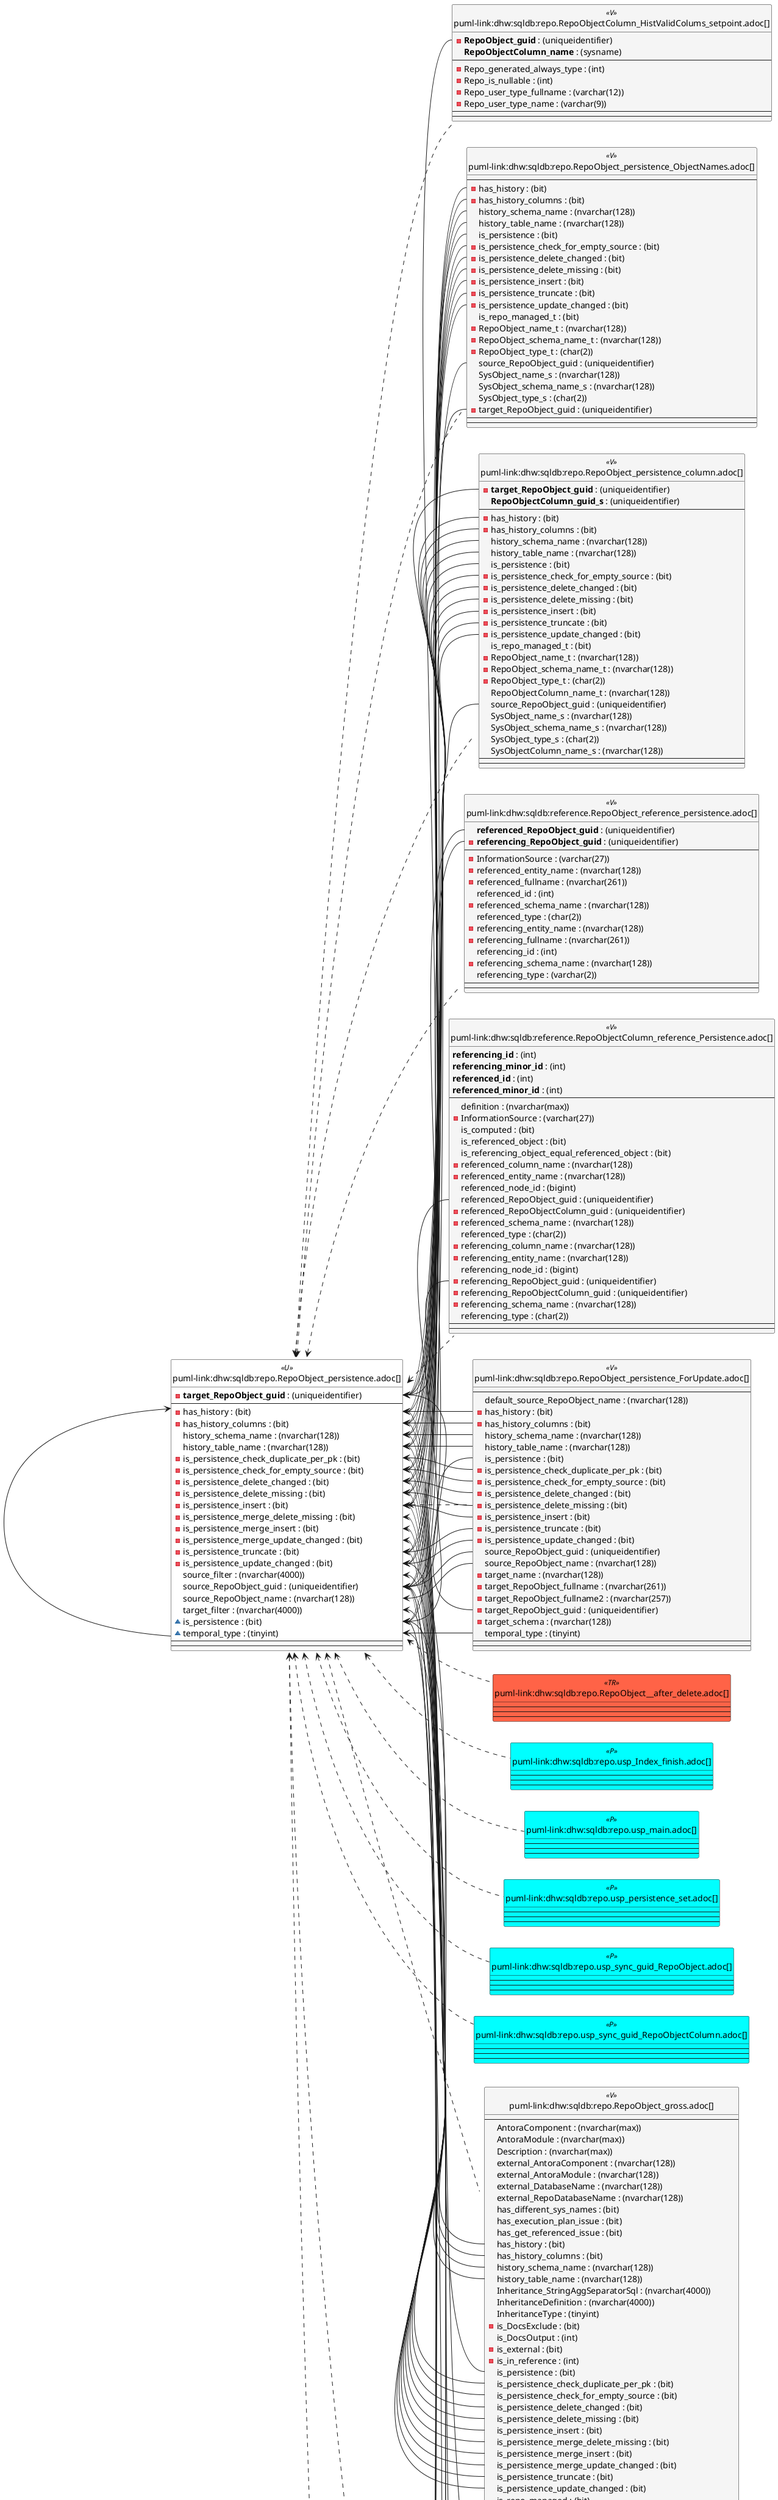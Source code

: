 @startuml
left to right direction
'top to bottom direction
hide circle
'avoide "." issues:
set namespaceSeparator none


skinparam class {
  BackgroundColor White
  BackgroundColor<<FN>> Yellow
  BackgroundColor<<FS>> Yellow
  BackgroundColor<<FT>> LightGray
  BackgroundColor<<IF>> Yellow
  BackgroundColor<<IS>> Yellow
  BackgroundColor<<P>> Aqua
  BackgroundColor<<PC>> Aqua
  BackgroundColor<<SN>> Yellow
  BackgroundColor<<SO>> SlateBlue
  BackgroundColor<<TF>> LightGray
  BackgroundColor<<TR>> Tomato
  BackgroundColor<<U>> White
  BackgroundColor<<V>> WhiteSmoke
  BackgroundColor<<X>> Aqua
  BackgroundColor<<external>> AliceBlue
}


entity "puml-link:dhw:sqldb:reference.RepoObject_reference_persistence.adoc[]" as reference.RepoObject_reference_persistence << V >> {
  **referenced_RepoObject_guid** : (uniqueidentifier)
  - **referencing_RepoObject_guid** : (uniqueidentifier)
  --
  - InformationSource : (varchar(27))
  - referenced_entity_name : (nvarchar(128))
  - referenced_fullname : (nvarchar(261))
  referenced_id : (int)
  - referenced_schema_name : (nvarchar(128))
  referenced_type : (char(2))
  - referencing_entity_name : (nvarchar(128))
  - referencing_fullname : (nvarchar(261))
  referencing_id : (int)
  - referencing_schema_name : (nvarchar(128))
  referencing_type : (varchar(2))
  --
  --
}

entity "puml-link:dhw:sqldb:reference.RepoObject_reference_T_bidirectional.adoc[]" as reference.RepoObject_reference_T_bidirectional << V >> {
  --
  referenced_entity_name : (nvarchar(128))
  - referenced_fullname : (nvarchar(261))
  - referenced_fullname2 : (nvarchar(257))
  referenced_is_persistence : (bit)
  - referenced_RepoObject_guid : (uniqueidentifier)
  referenced_schema_name : (nvarchar(128))
  referenced_source_RepoObject_guid : (uniqueidentifier)
  referenced_type : (char(2))
  referencing_entity_name : (nvarchar(128))
  - referencing_fullname : (nvarchar(261))
  - referencing_fullname2 : (nvarchar(257))
  referencing_is_persistence : (bit)
  - referencing_RepoObject_guid : (uniqueidentifier)
  referencing_schema_name : (nvarchar(128))
  referencing_source_RepoObject_guid : (uniqueidentifier)
  referencing_type : (varchar(2))
  --
  --
}

entity "puml-link:dhw:sqldb:reference.RepoObjectColumn_reference_Persistence.adoc[]" as reference.RepoObjectColumn_reference_Persistence << V >> {
  **referencing_id** : (int)
  **referencing_minor_id** : (int)
  **referenced_id** : (int)
  **referenced_minor_id** : (int)
  --
  definition : (nvarchar(max))
  - InformationSource : (varchar(27))
  is_computed : (bit)
  is_referenced_object : (bit)
  is_referencing_object_equal_referenced_object : (bit)
  - referenced_column_name : (nvarchar(128))
  - referenced_entity_name : (nvarchar(128))
  referenced_node_id : (bigint)
  referenced_RepoObject_guid : (uniqueidentifier)
  - referenced_RepoObjectColumn_guid : (uniqueidentifier)
  - referenced_schema_name : (nvarchar(128))
  referenced_type : (char(2))
  - referencing_column_name : (nvarchar(128))
  - referencing_entity_name : (nvarchar(128))
  referencing_node_id : (bigint)
  - referencing_RepoObject_guid : (uniqueidentifier)
  - referencing_RepoObjectColumn_guid : (uniqueidentifier)
  - referencing_schema_name : (nvarchar(128))
  referencing_type : (char(2))
  --
  --
}

entity "puml-link:dhw:sqldb:repo.RepoObject__after_delete.adoc[]" as repo.RepoObject__after_delete << TR >> {
  --
  --
  --
}

entity "puml-link:dhw:sqldb:repo.RepoObject_gross.adoc[]" as repo.RepoObject_gross << V >> {
  --
  AntoraComponent : (nvarchar(max))
  AntoraModule : (nvarchar(max))
  Description : (nvarchar(max))
  external_AntoraComponent : (nvarchar(128))
  external_AntoraModule : (nvarchar(128))
  external_DatabaseName : (nvarchar(128))
  external_RepoDatabaseName : (nvarchar(128))
  has_different_sys_names : (bit)
  has_execution_plan_issue : (bit)
  has_get_referenced_issue : (bit)
  has_history : (bit)
  has_history_columns : (bit)
  history_schema_name : (nvarchar(128))
  history_table_name : (nvarchar(128))
  Inheritance_StringAggSeparatorSql : (nvarchar(4000))
  InheritanceDefinition : (nvarchar(4000))
  InheritanceType : (tinyint)
  - is_DocsExclude : (bit)
  is_DocsOutput : (int)
  - is_external : (bit)
  - is_in_reference : (int)
  is_persistence : (bit)
  is_persistence_check_duplicate_per_pk : (bit)
  is_persistence_check_for_empty_source : (bit)
  is_persistence_delete_changed : (bit)
  is_persistence_delete_missing : (bit)
  is_persistence_insert : (bit)
  is_persistence_merge_delete_missing : (bit)
  is_persistence_merge_insert : (bit)
  is_persistence_merge_update_changed : (bit)
  is_persistence_truncate : (bit)
  is_persistence_update_changed : (bit)
  is_repo_managed : (bit)
  - is_RepoObject_name_uniqueidentifier : (int)
  is_required_ObjectMerge : (bit)
  - is_ssas : (bit)
  is_SysObject_missing : (bit)
  - is_SysObject_name_uniqueidentifier : (int)
  - modify_dt : (datetime)
  node_id : (bigint)
  persistence_source_RepoObject_fullname : (nvarchar(261))
  persistence_source_RepoObject_fullname2 : (nvarchar(257))
  persistence_source_RepoObject_guid : (uniqueidentifier)
  persistence_source_RepoObject_xref : (nvarchar(269))
  persistence_source_SysObject_fullname : (nvarchar(261))
  persistence_source_SysObject_fullname2 : (nvarchar(257))
  persistence_source_SysObject_xref : (nvarchar(269))
  pk_index_guid : (uniqueidentifier)
  pk_IndexPatternColumnDatatype : (nvarchar(4000))
  pk_IndexPatternColumnName : (nvarchar(4000))
  pk_IndexPatternColumnName_new : (nvarchar(4000))
  pk_IndexSemanticGroup : (nvarchar(512))
  Property_ms_description : (nvarchar(4000))
  Repo_history_table_guid : (uniqueidentifier)
  Repo_temporal_type : (tinyint)
  - RepoObject_fullname : (nvarchar(261))
  - RepoObject_fullname2 : (nvarchar(257))
  - RepoObject_guid : (uniqueidentifier)
  - RepoObject_name : (nvarchar(128))
  RepoObject_Referencing_Count : (int)
  - RepoObject_schema_name : (nvarchar(128))
  - RepoObject_type : (char(2))
  RepoObject_type_name : (nvarchar(128))
  source_filter : (nvarchar(4000))
  - SysObject_fullname : (nvarchar(261))
  - SysObject_fullname2 : (nvarchar(257))
  SysObject_id : (int)
  SysObject_modify_date : (datetime)
  - SysObject_name : (nvarchar(128))
  - SysObject_parent_object_id : (int)
  SysObject_query_executed_dt : (datetime)
  SysObject_query_plan : (xml)
  - SysObject_query_sql : (nvarchar(406))
  - SysObject_schema_name : (nvarchar(128))
  SysObject_type : (char(2))
  SysObject_type_name : (nvarchar(128))
  tables_dataCategory : (nvarchar(500))
  tables_description : (nvarchar(max))
  tables_isHidden : (bit)
  target_filter : (nvarchar(4000))
  temporal_type : (tinyint)
  - usp_persistence_name : (nvarchar(140))
  usp_persistence_RepoObject_guid : (uniqueidentifier)
  uspgenerator_usp_id : (int)
  --
  --
}

entity "puml-link:dhw:sqldb:repo.RepoObject_persistence.adoc[]" as repo.RepoObject_persistence << U >> {
  - **target_RepoObject_guid** : (uniqueidentifier)
  --
  - has_history : (bit)
  - has_history_columns : (bit)
  history_schema_name : (nvarchar(128))
  history_table_name : (nvarchar(128))
  - is_persistence_check_duplicate_per_pk : (bit)
  - is_persistence_check_for_empty_source : (bit)
  - is_persistence_delete_changed : (bit)
  - is_persistence_delete_missing : (bit)
  - is_persistence_insert : (bit)
  - is_persistence_merge_delete_missing : (bit)
  - is_persistence_merge_insert : (bit)
  - is_persistence_merge_update_changed : (bit)
  - is_persistence_truncate : (bit)
  - is_persistence_update_changed : (bit)
  source_filter : (nvarchar(4000))
  source_RepoObject_guid : (uniqueidentifier)
  source_RepoObject_name : (nvarchar(128))
  target_filter : (nvarchar(4000))
  ~ is_persistence : (bit)
  ~ temporal_type : (tinyint)
  --
  --
}

entity "puml-link:dhw:sqldb:repo.RepoObject_persistence_column.adoc[]" as repo.RepoObject_persistence_column << V >> {
  - **target_RepoObject_guid** : (uniqueidentifier)
  **RepoObjectColumn_guid_s** : (uniqueidentifier)
  --
  - has_history : (bit)
  - has_history_columns : (bit)
  history_schema_name : (nvarchar(128))
  history_table_name : (nvarchar(128))
  is_persistence : (bit)
  - is_persistence_check_for_empty_source : (bit)
  - is_persistence_delete_changed : (bit)
  - is_persistence_delete_missing : (bit)
  - is_persistence_insert : (bit)
  - is_persistence_truncate : (bit)
  - is_persistence_update_changed : (bit)
  is_repo_managed_t : (bit)
  - RepoObject_name_t : (nvarchar(128))
  - RepoObject_schema_name_t : (nvarchar(128))
  - RepoObject_type_t : (char(2))
  RepoObjectColumn_name_t : (nvarchar(128))
  source_RepoObject_guid : (uniqueidentifier)
  SysObject_name_s : (nvarchar(128))
  SysObject_schema_name_s : (nvarchar(128))
  SysObject_type_s : (char(2))
  SysObjectColumn_name_s : (nvarchar(128))
  --
  --
}

entity "puml-link:dhw:sqldb:repo.RepoObject_persistence_ForUpdate.adoc[]" as repo.RepoObject_persistence_ForUpdate << V >> {
  --
  default_source_RepoObject_name : (nvarchar(128))
  - has_history : (bit)
  - has_history_columns : (bit)
  history_schema_name : (nvarchar(128))
  history_table_name : (nvarchar(128))
  is_persistence : (bit)
  - is_persistence_check_duplicate_per_pk : (bit)
  - is_persistence_check_for_empty_source : (bit)
  - is_persistence_delete_changed : (bit)
  - is_persistence_delete_missing : (bit)
  - is_persistence_insert : (bit)
  - is_persistence_truncate : (bit)
  - is_persistence_update_changed : (bit)
  source_RepoObject_guid : (uniqueidentifier)
  source_RepoObject_name : (nvarchar(128))
  - target_name : (nvarchar(128))
  - target_RepoObject_fullname : (nvarchar(261))
  - target_RepoObject_fullname2 : (nvarchar(257))
  - target_RepoObject_guid : (uniqueidentifier)
  - target_schema : (nvarchar(128))
  temporal_type : (tinyint)
  --
  --
}

entity "puml-link:dhw:sqldb:repo.RepoObject_persistence_ObjectNames.adoc[]" as repo.RepoObject_persistence_ObjectNames << V >> {
  --
  - has_history : (bit)
  - has_history_columns : (bit)
  history_schema_name : (nvarchar(128))
  history_table_name : (nvarchar(128))
  is_persistence : (bit)
  - is_persistence_check_for_empty_source : (bit)
  - is_persistence_delete_changed : (bit)
  - is_persistence_delete_missing : (bit)
  - is_persistence_insert : (bit)
  - is_persistence_truncate : (bit)
  - is_persistence_update_changed : (bit)
  is_repo_managed_t : (bit)
  - RepoObject_name_t : (nvarchar(128))
  - RepoObject_schema_name_t : (nvarchar(128))
  - RepoObject_type_t : (char(2))
  source_RepoObject_guid : (uniqueidentifier)
  SysObject_name_s : (nvarchar(128))
  SysObject_schema_name_s : (nvarchar(128))
  SysObject_type_s : (char(2))
  - target_RepoObject_guid : (uniqueidentifier)
  --
  --
}

entity "puml-link:dhw:sqldb:repo.RepoObjectColumn_gross.adoc[]" as repo.RepoObjectColumn_gross << V >> {
  --
  - Column_name : (nvarchar(128))
  Description : (nvarchar(max))
  has_different_sys_names : (bit)
  has_get_referenced_issue : (bit)
  Inheritance_StringAggSeparatorSql : (nvarchar(4000))
  InheritanceDefinition : (nvarchar(4000))
  InheritanceType : (tinyint)
  - is_external : (bit)
  is_persistence_no_check : (bit)
  is_persistence_no_include : (bit)
  is_persistence_no_update : (bit)
  is_query_plan_expression : (bit)
  is_repo_managed : (bit)
  - is_RepoObject_name_uniqueidentifier : (int)
  - is_RepoObjectColumn_name_uniqueidentifier : (int)
  is_required_ColumnMerge : (bit)
  - is_ssas : (bit)
  is_SysObject_missing : (bit)
  - is_SysObject_name_uniqueidentifier : (int)
  is_SysObjectColumn_missing : (bit)
  - is_SysObjectColumn_name_uniqueidentifier : (int)
  - modify_dt : (datetime)
  node_id : (bigint)
  persistence_source_RepoObject_guid : (uniqueidentifier)
  persistence_source_RepoObjectColumn_guid : (uniqueidentifier)
  pk_index_guid : (uniqueidentifier)
  Property_ms_description : (nvarchar(4000))
  Referencing_Count : (int)
  Repo_default_definition : (nvarchar(max))
  Repo_default_is_system_named : (bit)
  Repo_default_name : (nvarchar(128))
  Repo_definition : (nvarchar(max))
  - Repo_generated_always_type : (tinyint)
  Repo_graph_type : (int)
  Repo_increment_value : (sql_variant)
  - Repo_is_computed : (bit)
  - Repo_is_identity : (bit)
  Repo_is_nullable : (bit)
  Repo_is_persisted : (bit)
  Repo_seed_value : (sql_variant)
  Repo_user_type_fullname : (nvarchar(128))
  Repo_user_type_name : (nvarchar(128))
  Repo_uses_database_collation : (bit)
  - RepoObject_fullname : (nvarchar(261))
  - RepoObject_fullname2 : (nvarchar(257))
  - RepoObject_guid : (uniqueidentifier)
  - RepoObject_name : (nvarchar(128))
  RepoObject_Referencing_Count : (int)
  - RepoObject_schema_name : (nvarchar(128))
  - RepoObject_type : (char(2))
  RepoObjectColumn_column_id : (int)
  - RepoObjectColumn_fullname : (nvarchar(520))
  - RepoObjectColumn_fullname2 : (nvarchar(386))
  - RepoObjectColumn_guid : (uniqueidentifier)
  - RepoObjectColumn_name : (nvarchar(128))
  - SysObject_fullname : (nvarchar(261))
  - SysObject_fullname2 : (nvarchar(257))
  SysObject_id : (int)
  SysObject_modify_date : (datetime)
  - SysObject_name : (nvarchar(128))
  - SysObject_parent_object_id : (int)
  - SysObject_schema_name : (nvarchar(128))
  SysObject_type : (char(2))
  SysObjectColumn_column_id : (int)
  - SysObjectColumn_name : (nvarchar(128))
  tabcol_Description : (nvarchar(max))
  tabcol_DisplayFolder : (nvarchar(500))
  tabcol_Expression : (nvarchar(max))
  tabcol_FormatString : (nvarchar(500))
  - tabcol_IsHidden : (bit)
  - tabcol_IsKey : (bit)
  - tabcol_IsUnique : (bit)
  tabcol_SummarizeBy : (nvarchar(500))
  tabcol_Type : (nvarchar(500))
  --
  --
}

entity "puml-link:dhw:sqldb:repo.RepoObjectColumn_HistValidColums_setpoint.adoc[]" as repo.RepoObjectColumn_HistValidColums_setpoint << V >> {
  - **RepoObject_guid** : (uniqueidentifier)
  **RepoObjectColumn_name** : (sysname)
  --
  - Repo_generated_always_type : (int)
  - Repo_is_nullable : (int)
  - Repo_user_type_fullname : (varchar(12))
  - Repo_user_type_name : (varchar(9))
  --
  --
}

entity "puml-link:dhw:sqldb:repo.usp_Index_finish.adoc[]" as repo.usp_Index_finish << P >> {
  --
  --
  --
}

entity "puml-link:dhw:sqldb:repo.usp_main.adoc[]" as repo.usp_main << P >> {
  --
  --
  --
}

entity "puml-link:dhw:sqldb:repo.usp_persistence_set.adoc[]" as repo.usp_persistence_set << P >> {
  --
  --
  --
}

entity "puml-link:dhw:sqldb:repo.usp_sync_guid_RepoObject.adoc[]" as repo.usp_sync_guid_RepoObject << P >> {
  --
  --
  --
}

entity "puml-link:dhw:sqldb:repo.usp_sync_guid_RepoObjectColumn.adoc[]" as repo.usp_sync_guid_RepoObjectColumn << P >> {
  --
  --
  --
}

repo.RepoObject_persistence <.. repo.RepoObjectColumn_HistValidColums_setpoint
repo.RepoObject_persistence <.. repo.RepoObjectColumn_gross
repo.RepoObject_persistence <.. repo.RepoObject__after_delete
repo.RepoObject_persistence <.. repo.RepoObject_gross
repo.RepoObject_persistence <.. repo.RepoObject_persistence_ObjectNames
repo.RepoObject_persistence <.. repo.RepoObject_persistence_column
repo.RepoObject_persistence <.. reference.RepoObjectColumn_reference_Persistence
repo.RepoObject_persistence <.. reference.RepoObject_reference_persistence
repo.RepoObject_persistence <.. repo.usp_sync_guid_RepoObject
repo.RepoObject_persistence <.. repo.usp_sync_guid_RepoObjectColumn
repo.RepoObject_persistence <.. repo.usp_persistence_set
repo.RepoObject_persistence <.. repo.usp_main
repo.RepoObject_persistence <.. repo.RepoObject_persistence_ForUpdate
repo.RepoObject_persistence <.. repo.usp_Index_finish
repo.RepoObject_persistence <.. reference.RepoObject_reference_T_bidirectional
"repo.RepoObject_persistence::has_history" <-- "repo.RepoObject_persistence_column::has_history"
"repo.RepoObject_persistence::has_history" <-- "repo.RepoObject_persistence_ObjectNames::has_history"
"repo.RepoObject_persistence::has_history" <-- "repo.RepoObject_persistence::temporal_type"
"repo.RepoObject_persistence::has_history" <-- "repo.RepoObject_gross::has_history"
"repo.RepoObject_persistence::has_history" <-- "repo.RepoObject_persistence_ForUpdate::has_history"
"repo.RepoObject_persistence::has_history_columns" <-- "repo.RepoObject_persistence_column::has_history_columns"
"repo.RepoObject_persistence::has_history_columns" <-- "repo.RepoObject_persistence_ObjectNames::has_history_columns"
"repo.RepoObject_persistence::has_history_columns" <-- "repo.RepoObject_gross::has_history_columns"
"repo.RepoObject_persistence::has_history_columns" <-- "repo.RepoObject_persistence_ForUpdate::has_history_columns"
"repo.RepoObject_persistence::history_schema_name" <-- "repo.RepoObject_persistence_column::history_schema_name"
"repo.RepoObject_persistence::history_schema_name" <-- "repo.RepoObject_persistence_ObjectNames::history_schema_name"
"repo.RepoObject_persistence::history_schema_name" <-- "repo.RepoObject_gross::history_schema_name"
"repo.RepoObject_persistence::history_schema_name" <-- "repo.RepoObject_persistence_ForUpdate::history_schema_name"
"repo.RepoObject_persistence::history_table_name" <-- "repo.RepoObject_persistence_column::history_table_name"
"repo.RepoObject_persistence::history_table_name" <-- "repo.RepoObject_persistence_ObjectNames::history_table_name"
"repo.RepoObject_persistence::history_table_name" <-- "repo.RepoObject_gross::history_table_name"
"repo.RepoObject_persistence::history_table_name" <-- "repo.RepoObject_persistence_ForUpdate::history_table_name"
"repo.RepoObject_persistence::is_persistence" <-- "repo.RepoObject_persistence_column::is_persistence"
"repo.RepoObject_persistence::is_persistence" <-- "repo.RepoObject_persistence_ObjectNames::is_persistence"
"repo.RepoObject_persistence::is_persistence" <-- "repo.RepoObject_gross::is_persistence"
"repo.RepoObject_persistence::is_persistence" <-- "repo.RepoObject_persistence_ForUpdate::is_persistence"
"repo.RepoObject_persistence::is_persistence" <-- "reference.RepoObject_reference_T_bidirectional::referenced_is_persistence"
"repo.RepoObject_persistence::is_persistence" <-- "reference.RepoObject_reference_T_bidirectional::referencing_is_persistence"
"repo.RepoObject_persistence::is_persistence_check_duplicate_per_pk" <-- "repo.RepoObject_gross::is_persistence_check_duplicate_per_pk"
"repo.RepoObject_persistence::is_persistence_check_duplicate_per_pk" <-- "repo.RepoObject_persistence_ForUpdate::is_persistence_check_duplicate_per_pk"
"repo.RepoObject_persistence::is_persistence_check_for_empty_source" <-- "repo.RepoObject_persistence_column::is_persistence_check_for_empty_source"
"repo.RepoObject_persistence::is_persistence_check_for_empty_source" <-- "repo.RepoObject_persistence_ObjectNames::is_persistence_check_for_empty_source"
"repo.RepoObject_persistence::is_persistence_check_for_empty_source" <-- "repo.RepoObject_gross::is_persistence_check_for_empty_source"
"repo.RepoObject_persistence::is_persistence_check_for_empty_source" <-- "repo.RepoObject_persistence_ForUpdate::is_persistence_check_for_empty_source"
"repo.RepoObject_persistence::is_persistence_delete_changed" <-- "repo.RepoObject_persistence_column::is_persistence_delete_changed"
"repo.RepoObject_persistence::is_persistence_delete_changed" <-- "repo.RepoObject_persistence_ObjectNames::is_persistence_delete_changed"
"repo.RepoObject_persistence::is_persistence_delete_changed" <-- "repo.RepoObject_gross::is_persistence_delete_changed"
"repo.RepoObject_persistence::is_persistence_delete_changed" <-- "repo.RepoObject_persistence_ForUpdate::is_persistence_delete_changed"
"repo.RepoObject_persistence::is_persistence_delete_missing" <-- "repo.RepoObject_persistence_column::is_persistence_delete_missing"
"repo.RepoObject_persistence::is_persistence_delete_missing" <-- "repo.RepoObject_persistence_ObjectNames::is_persistence_delete_missing"
"repo.RepoObject_persistence::is_persistence_delete_missing" <-- "repo.RepoObject_gross::is_persistence_delete_missing"
"repo.RepoObject_persistence::is_persistence_delete_missing" <-- "repo.RepoObject_persistence_ForUpdate::is_persistence_delete_missing"
"repo.RepoObject_persistence::is_persistence_insert" <-- "repo.RepoObject_persistence_column::is_persistence_insert"
"repo.RepoObject_persistence::is_persistence_insert" <-- "repo.RepoObject_persistence_ObjectNames::is_persistence_insert"
"repo.RepoObject_persistence::is_persistence_insert" <-- "repo.RepoObject_gross::is_persistence_insert"
"repo.RepoObject_persistence::is_persistence_insert" <-- "repo.RepoObject_persistence_ForUpdate::is_persistence_insert"
"repo.RepoObject_persistence::is_persistence_merge_delete_missing" <-- "repo.RepoObject_gross::is_persistence_merge_delete_missing"
"repo.RepoObject_persistence::is_persistence_merge_insert" <-- "repo.RepoObject_gross::is_persistence_merge_insert"
"repo.RepoObject_persistence::is_persistence_merge_update_changed" <-- "repo.RepoObject_gross::is_persistence_merge_update_changed"
"repo.RepoObject_persistence::is_persistence_truncate" <-- "repo.RepoObject_persistence_column::is_persistence_truncate"
"repo.RepoObject_persistence::is_persistence_truncate" <-- "repo.RepoObject_persistence_ObjectNames::is_persistence_truncate"
"repo.RepoObject_persistence::is_persistence_truncate" <-- "repo.RepoObject_gross::is_persistence_truncate"
"repo.RepoObject_persistence::is_persistence_truncate" <-- "repo.RepoObject_persistence_ForUpdate::is_persistence_truncate"
"repo.RepoObject_persistence::is_persistence_update_changed" <-- "repo.RepoObject_persistence_column::is_persistence_update_changed"
"repo.RepoObject_persistence::is_persistence_update_changed" <-- "repo.RepoObject_persistence_ObjectNames::is_persistence_update_changed"
"repo.RepoObject_persistence::is_persistence_update_changed" <-- "repo.RepoObject_gross::is_persistence_update_changed"
"repo.RepoObject_persistence::is_persistence_update_changed" <-- "repo.RepoObject_persistence_ForUpdate::is_persistence_update_changed"
"repo.RepoObject_persistence::source_filter" <-- "repo.RepoObject_gross::source_filter"
"repo.RepoObject_persistence::source_RepoObject_guid" <-- "reference.RepoObject_reference_persistence::referenced_RepoObject_guid"
"repo.RepoObject_persistence::source_RepoObject_guid" <-- "reference.RepoObjectColumn_reference_Persistence::referenced_RepoObject_guid"
"repo.RepoObject_persistence::source_RepoObject_guid" <-- "repo.RepoObject_persistence_column::source_RepoObject_guid"
"repo.RepoObject_persistence::source_RepoObject_guid" <-- "repo.RepoObject_persistence_ObjectNames::source_RepoObject_guid"
"repo.RepoObject_persistence::source_RepoObject_guid" <-- "repo.RepoObject_gross::persistence_source_RepoObject_guid"
"repo.RepoObject_persistence::source_RepoObject_guid" <-- "repo.RepoObject_persistence_ForUpdate::source_RepoObject_guid"
"repo.RepoObject_persistence::source_RepoObject_guid" <-- "reference.RepoObject_reference_T_bidirectional::referenced_source_RepoObject_guid"
"repo.RepoObject_persistence::source_RepoObject_guid" <-- "reference.RepoObject_reference_T_bidirectional::referencing_source_RepoObject_guid"
"repo.RepoObject_persistence::source_RepoObject_guid" <-- "repo.RepoObjectColumn_gross::persistence_source_RepoObject_guid"
"repo.RepoObject_persistence::source_RepoObject_name" <-- "repo.RepoObject_persistence_ForUpdate::source_RepoObject_name"
"repo.RepoObject_persistence::target_filter" <-- "repo.RepoObject_gross::target_filter"
"repo.RepoObject_persistence::target_RepoObject_guid" <-- "reference.RepoObject_reference_persistence::referencing_RepoObject_guid"
"repo.RepoObject_persistence::target_RepoObject_guid" <-- "reference.RepoObjectColumn_reference_Persistence::referencing_RepoObject_guid"
"repo.RepoObject_persistence::target_RepoObject_guid" <-- "repo.RepoObject_persistence_column::target_RepoObject_guid"
"repo.RepoObject_persistence::target_RepoObject_guid" <-- "repo.RepoObject_persistence_ObjectNames::target_RepoObject_guid"
"repo.RepoObject_persistence::target_RepoObject_guid" <-- "repo.RepoObjectColumn_HistValidColums_setpoint::RepoObject_guid"
"repo.RepoObject_persistence::target_RepoObject_guid" <-- "repo.RepoObject_persistence_ForUpdate::target_RepoObject_guid"
"repo.RepoObject_persistence::temporal_type" <-- "repo.RepoObject_gross::temporal_type"
"repo.RepoObject_persistence::temporal_type" <-- "repo.RepoObject_persistence_ForUpdate::temporal_type"
@enduml


